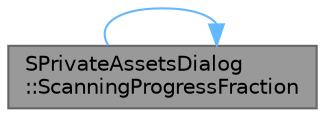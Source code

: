 digraph "SPrivateAssetsDialog::ScanningProgressFraction"
{
 // INTERACTIVE_SVG=YES
 // LATEX_PDF_SIZE
  bgcolor="transparent";
  edge [fontname=Helvetica,fontsize=10,labelfontname=Helvetica,labelfontsize=10];
  node [fontname=Helvetica,fontsize=10,shape=box,height=0.2,width=0.4];
  rankdir="LR";
  Node1 [id="Node000001",label="SPrivateAssetsDialog\l::ScanningProgressFraction",height=0.2,width=0.4,color="gray40", fillcolor="grey60", style="filled", fontcolor="black",tooltip="Gets the scanning progress for the progress bar."];
  Node1 -> Node1 [id="edge1_Node000001_Node000001",color="steelblue1",style="solid",tooltip=" "];
}
